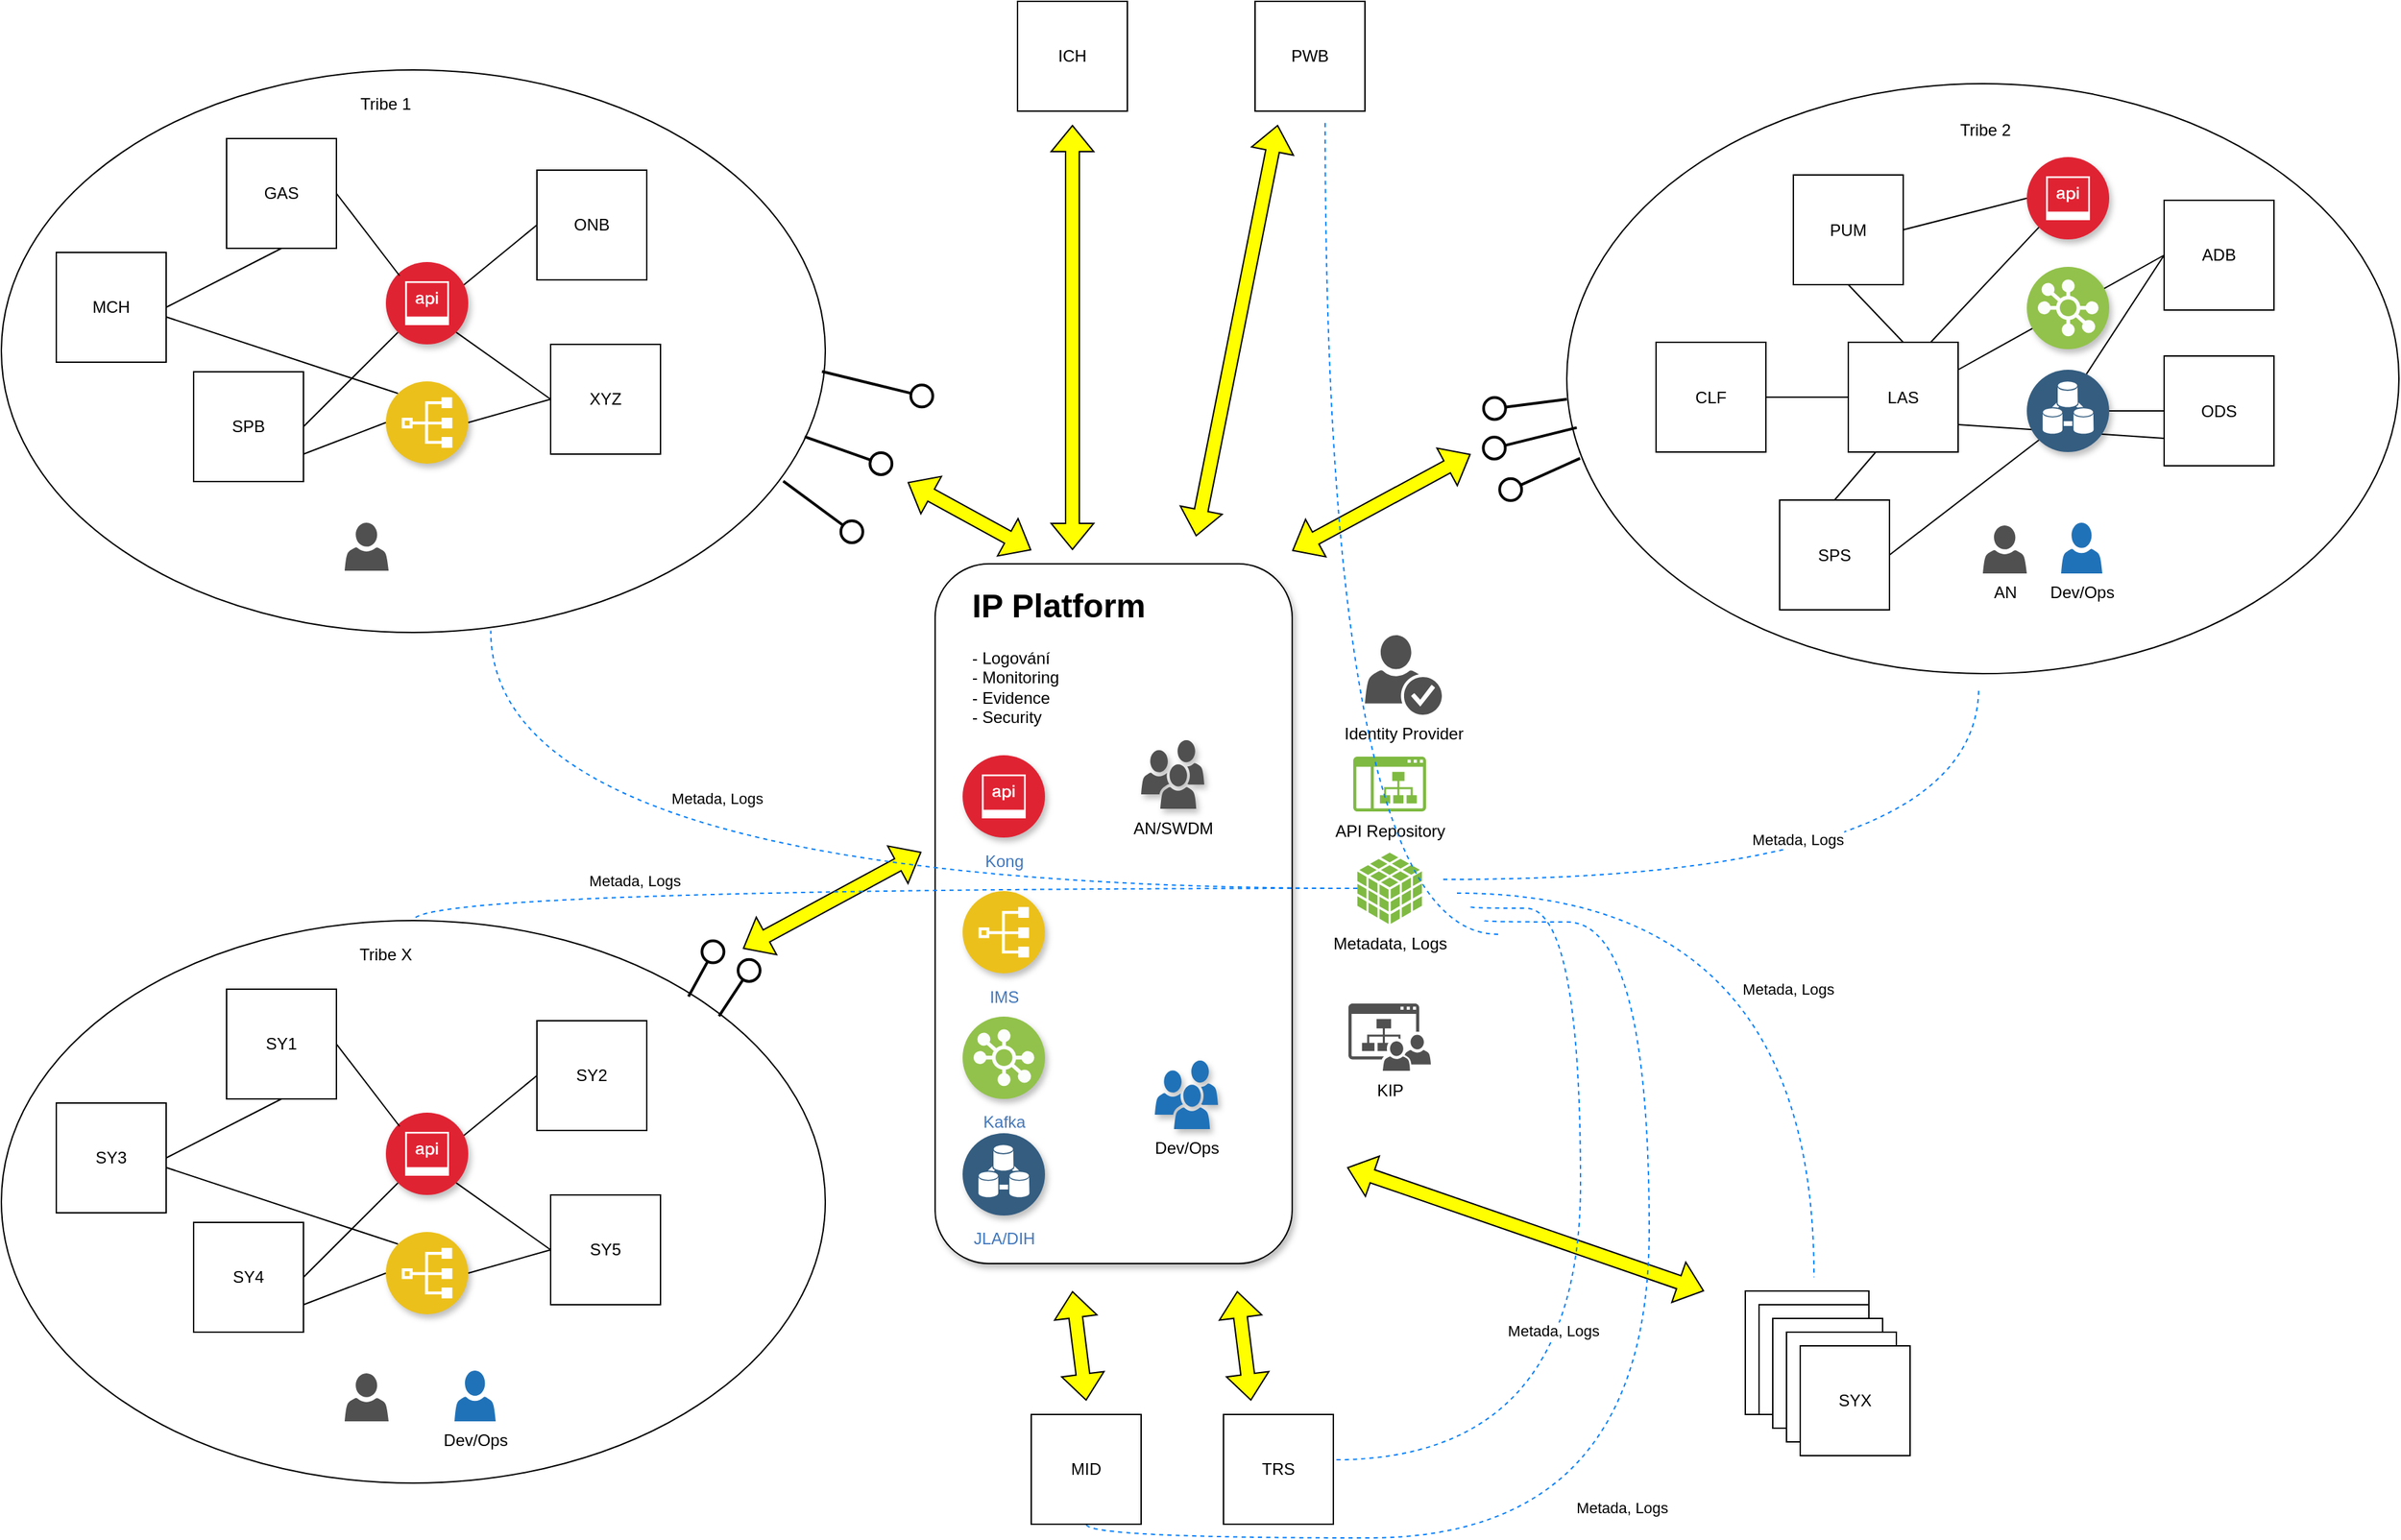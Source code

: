 <mxfile version="24.7.16" pages="2">
  <diagram name="IP to-be" id="IJSsZS_YuEGMHdV8JXdg">
    <mxGraphModel dx="2714" dy="1554" grid="1" gridSize="10" guides="1" tooltips="1" connect="1" arrows="1" fold="1" page="1" pageScale="1" pageWidth="827" pageHeight="1169" math="0" shadow="0">
      <root>
        <mxCell id="0" />
        <mxCell id="1" parent="0" />
        <mxCell id="OI-sxOpWTPTX0RnwA3bI-26" value="" style="group" parent="1" vertex="1" connectable="0">
          <mxGeometry x="880" y="430" width="260" height="510" as="geometry" />
        </mxCell>
        <mxCell id="OI-sxOpWTPTX0RnwA3bI-12" value="" style="rounded=1;whiteSpace=wrap;html=1;shadow=1;" parent="OI-sxOpWTPTX0RnwA3bI-26" vertex="1">
          <mxGeometry width="260" height="510" as="geometry" />
        </mxCell>
        <mxCell id="OI-sxOpWTPTX0RnwA3bI-1" value="Kong" style="image;aspect=fixed;perimeter=ellipsePerimeter;html=1;align=center;shadow=1;dashed=0;fontColor=#4277BB;labelBackgroundColor=default;fontSize=12;spacingTop=3;image=img/lib/ibm/security/api_security.svg;" parent="OI-sxOpWTPTX0RnwA3bI-26" vertex="1">
          <mxGeometry x="20" y="139.5" width="60" height="60" as="geometry" />
        </mxCell>
        <mxCell id="OI-sxOpWTPTX0RnwA3bI-2" value="IMS" style="image;aspect=fixed;perimeter=ellipsePerimeter;html=1;align=center;shadow=1;dashed=0;fontColor=#4277BB;labelBackgroundColor=default;fontSize=12;spacingTop=3;image=img/lib/ibm/applications/index.svg;" parent="OI-sxOpWTPTX0RnwA3bI-26" vertex="1">
          <mxGeometry x="20" y="238.5" width="60" height="60" as="geometry" />
        </mxCell>
        <mxCell id="OI-sxOpWTPTX0RnwA3bI-7" value="Kafka" style="image;aspect=fixed;perimeter=ellipsePerimeter;html=1;align=center;shadow=1;dashed=0;fontColor=#4277BB;labelBackgroundColor=default;fontSize=12;spacingTop=3;image=img/lib/ibm/vpc/LoadBalancerPool.svg;" parent="OI-sxOpWTPTX0RnwA3bI-26" vertex="1">
          <mxGeometry x="20" y="330" width="60" height="60" as="geometry" />
        </mxCell>
        <mxCell id="OI-sxOpWTPTX0RnwA3bI-9" value="JLA/DIH" style="image;aspect=fixed;perimeter=ellipsePerimeter;html=1;align=center;shadow=1;dashed=0;fontColor=#4277BB;labelBackgroundColor=default;fontSize=12;spacingTop=3;image=img/lib/ibm/data/device_registry.svg;" parent="OI-sxOpWTPTX0RnwA3bI-26" vertex="1">
          <mxGeometry x="20" y="415" width="60" height="60" as="geometry" />
        </mxCell>
        <mxCell id="OI-sxOpWTPTX0RnwA3bI-19" value="Dev/Ops" style="sketch=0;pointerEvents=1;shadow=1;dashed=0;html=1;strokeColor=none;labelPosition=center;verticalLabelPosition=bottom;verticalAlign=top;outlineConnect=0;align=center;shape=mxgraph.office.users.users;fillColor=#2072B8;" parent="OI-sxOpWTPTX0RnwA3bI-26" vertex="1">
          <mxGeometry x="160" y="362" width="46" height="50" as="geometry" />
        </mxCell>
        <mxCell id="OI-sxOpWTPTX0RnwA3bI-20" value="AN/SWDM" style="sketch=0;pointerEvents=1;shadow=1;dashed=0;html=1;strokeColor=none;fillColor=#505050;labelPosition=center;verticalLabelPosition=bottom;verticalAlign=top;outlineConnect=0;align=center;shape=mxgraph.office.users.users;" parent="OI-sxOpWTPTX0RnwA3bI-26" vertex="1">
          <mxGeometry x="150" y="128.5" width="46" height="50" as="geometry" />
        </mxCell>
        <mxCell id="OI-sxOpWTPTX0RnwA3bI-23" value="&lt;h1 style=&quot;margin-top: 0px;&quot;&gt;IP Platform&lt;/h1&gt;&lt;p&gt;- Logování&lt;br&gt;&lt;span style=&quot;background-color: initial;&quot;&gt;- Monitoring&lt;br&gt;&lt;/span&gt;&lt;span style=&quot;background-color: initial;&quot;&gt;- Evidence&lt;br&gt;&lt;/span&gt;&lt;span style=&quot;background-color: initial;&quot;&gt;- Security&lt;/span&gt;&lt;/p&gt;" style="text;html=1;whiteSpace=wrap;overflow=hidden;rounded=0;shadow=1;" parent="OI-sxOpWTPTX0RnwA3bI-26" vertex="1">
          <mxGeometry x="25" y="10" width="190" height="108.5" as="geometry" />
        </mxCell>
        <mxCell id="OI-sxOpWTPTX0RnwA3bI-29" value="TRS" style="whiteSpace=wrap;html=1;aspect=fixed;" parent="1" vertex="1">
          <mxGeometry x="1090" y="1050" width="80" height="80" as="geometry" />
        </mxCell>
        <mxCell id="OI-sxOpWTPTX0RnwA3bI-33" value="MID" style="whiteSpace=wrap;html=1;aspect=fixed;" parent="1" vertex="1">
          <mxGeometry x="950" y="1050" width="80" height="80" as="geometry" />
        </mxCell>
        <mxCell id="OI-sxOpWTPTX0RnwA3bI-37" value="ICH" style="whiteSpace=wrap;html=1;aspect=fixed;" parent="1" vertex="1">
          <mxGeometry x="940" y="20" width="80" height="80" as="geometry" />
        </mxCell>
        <mxCell id="OI-sxOpWTPTX0RnwA3bI-38" value="PWB" style="whiteSpace=wrap;html=1;aspect=fixed;" parent="1" vertex="1">
          <mxGeometry x="1113" y="20" width="80" height="80" as="geometry" />
        </mxCell>
        <mxCell id="OI-sxOpWTPTX0RnwA3bI-89" value="" style="group" parent="1" vertex="1" connectable="0">
          <mxGeometry x="1340" y="80" width="606" height="430" as="geometry" />
        </mxCell>
        <mxCell id="OI-sxOpWTPTX0RnwA3bI-47" value="" style="ellipse;whiteSpace=wrap;html=1;" parent="OI-sxOpWTPTX0RnwA3bI-89" vertex="1">
          <mxGeometry width="606" height="430" as="geometry" />
        </mxCell>
        <mxCell id="OI-sxOpWTPTX0RnwA3bI-22" value="Tribe 2" style="text;html=1;align=center;verticalAlign=middle;whiteSpace=wrap;rounded=0;" parent="OI-sxOpWTPTX0RnwA3bI-89" vertex="1">
          <mxGeometry x="275" y="13.5" width="60" height="40" as="geometry" />
        </mxCell>
        <mxCell id="OI-sxOpWTPTX0RnwA3bI-35" value="PUM" style="whiteSpace=wrap;html=1;aspect=fixed;" parent="OI-sxOpWTPTX0RnwA3bI-89" vertex="1">
          <mxGeometry x="165" y="66.5" width="80" height="80" as="geometry" />
        </mxCell>
        <mxCell id="OI-sxOpWTPTX0RnwA3bI-36" value="CLF" style="whiteSpace=wrap;html=1;aspect=fixed;" parent="OI-sxOpWTPTX0RnwA3bI-89" vertex="1">
          <mxGeometry x="65" y="188.5" width="80" height="80" as="geometry" />
        </mxCell>
        <mxCell id="OI-sxOpWTPTX0RnwA3bI-48" value="LAS" style="whiteSpace=wrap;html=1;aspect=fixed;" parent="OI-sxOpWTPTX0RnwA3bI-89" vertex="1">
          <mxGeometry x="205" y="188.5" width="80" height="80" as="geometry" />
        </mxCell>
        <mxCell id="OI-sxOpWTPTX0RnwA3bI-49" value="ODS" style="whiteSpace=wrap;html=1;aspect=fixed;" parent="OI-sxOpWTPTX0RnwA3bI-89" vertex="1">
          <mxGeometry x="435" y="198.5" width="80" height="80" as="geometry" />
        </mxCell>
        <mxCell id="OI-sxOpWTPTX0RnwA3bI-50" value="ADB" style="whiteSpace=wrap;html=1;aspect=fixed;" parent="OI-sxOpWTPTX0RnwA3bI-89" vertex="1">
          <mxGeometry x="435" y="85" width="80" height="80" as="geometry" />
        </mxCell>
        <mxCell id="OI-sxOpWTPTX0RnwA3bI-51" value="SPS" style="whiteSpace=wrap;html=1;aspect=fixed;" parent="OI-sxOpWTPTX0RnwA3bI-89" vertex="1">
          <mxGeometry x="155" y="303.5" width="80" height="80" as="geometry" />
        </mxCell>
        <mxCell id="OI-sxOpWTPTX0RnwA3bI-53" value="" style="image;aspect=fixed;perimeter=ellipsePerimeter;html=1;align=center;shadow=1;dashed=0;fontColor=#4277BB;labelBackgroundColor=default;fontSize=12;spacingTop=3;image=img/lib/ibm/security/api_security.svg;" parent="OI-sxOpWTPTX0RnwA3bI-89" vertex="1">
          <mxGeometry x="335" y="53.5" width="60" height="60" as="geometry" />
        </mxCell>
        <mxCell id="OI-sxOpWTPTX0RnwA3bI-77" value="" style="endArrow=none;html=1;rounded=0;entryX=0;entryY=1;entryDx=0;entryDy=0;exitX=1;exitY=0.5;exitDx=0;exitDy=0;" parent="OI-sxOpWTPTX0RnwA3bI-89" source="OI-sxOpWTPTX0RnwA3bI-51" target="OI-sxOpWTPTX0RnwA3bI-74" edge="1">
          <mxGeometry width="50" height="50" relative="1" as="geometry">
            <mxPoint x="225" y="403.5" as="sourcePoint" />
            <mxPoint x="275" y="353.5" as="targetPoint" />
          </mxGeometry>
        </mxCell>
        <mxCell id="OI-sxOpWTPTX0RnwA3bI-78" value="" style="endArrow=none;html=1;rounded=0;exitX=0.75;exitY=0;exitDx=0;exitDy=0;entryX=0;entryY=1;entryDx=0;entryDy=0;" parent="OI-sxOpWTPTX0RnwA3bI-89" source="OI-sxOpWTPTX0RnwA3bI-48" target="OI-sxOpWTPTX0RnwA3bI-53" edge="1">
          <mxGeometry width="50" height="50" relative="1" as="geometry">
            <mxPoint x="275" y="163.5" as="sourcePoint" />
            <mxPoint x="325" y="113.5" as="targetPoint" />
          </mxGeometry>
        </mxCell>
        <mxCell id="OI-sxOpWTPTX0RnwA3bI-79" value="" style="endArrow=none;html=1;rounded=0;entryX=0;entryY=0.5;entryDx=0;entryDy=0;exitX=0.75;exitY=0;exitDx=0;exitDy=0;" parent="OI-sxOpWTPTX0RnwA3bI-89" source="OI-sxOpWTPTX0RnwA3bI-74" target="OI-sxOpWTPTX0RnwA3bI-50" edge="1">
          <mxGeometry width="50" height="50" relative="1" as="geometry">
            <mxPoint x="225" y="403.5" as="sourcePoint" />
            <mxPoint x="275" y="353.5" as="targetPoint" />
          </mxGeometry>
        </mxCell>
        <mxCell id="OI-sxOpWTPTX0RnwA3bI-80" value="" style="endArrow=none;html=1;rounded=0;exitX=1;exitY=0.5;exitDx=0;exitDy=0;entryX=0;entryY=0.5;entryDx=0;entryDy=0;" parent="OI-sxOpWTPTX0RnwA3bI-89" source="OI-sxOpWTPTX0RnwA3bI-35" target="OI-sxOpWTPTX0RnwA3bI-53" edge="1">
          <mxGeometry width="50" height="50" relative="1" as="geometry">
            <mxPoint x="265" y="103.5" as="sourcePoint" />
            <mxPoint x="315" y="53.5" as="targetPoint" />
          </mxGeometry>
        </mxCell>
        <mxCell id="OI-sxOpWTPTX0RnwA3bI-81" value="" style="endArrow=none;html=1;rounded=0;entryX=0;entryY=0.5;entryDx=0;entryDy=0;exitX=1;exitY=0.5;exitDx=0;exitDy=0;" parent="OI-sxOpWTPTX0RnwA3bI-89" source="OI-sxOpWTPTX0RnwA3bI-74" target="OI-sxOpWTPTX0RnwA3bI-49" edge="1">
          <mxGeometry width="50" height="50" relative="1" as="geometry">
            <mxPoint x="225" y="463.5" as="sourcePoint" />
            <mxPoint x="275" y="413.5" as="targetPoint" />
          </mxGeometry>
        </mxCell>
        <mxCell id="OI-sxOpWTPTX0RnwA3bI-82" value="" style="endArrow=none;html=1;rounded=0;entryX=0;entryY=0.75;entryDx=0;entryDy=0;exitX=1;exitY=0.75;exitDx=0;exitDy=0;" parent="OI-sxOpWTPTX0RnwA3bI-89" source="OI-sxOpWTPTX0RnwA3bI-48" target="OI-sxOpWTPTX0RnwA3bI-49" edge="1">
          <mxGeometry width="50" height="50" relative="1" as="geometry">
            <mxPoint x="225" y="403.5" as="sourcePoint" />
            <mxPoint x="275" y="353.5" as="targetPoint" />
          </mxGeometry>
        </mxCell>
        <mxCell id="OI-sxOpWTPTX0RnwA3bI-83" value="" style="endArrow=none;html=1;rounded=0;entryX=0;entryY=0.5;entryDx=0;entryDy=0;exitX=1;exitY=0.25;exitDx=0;exitDy=0;" parent="OI-sxOpWTPTX0RnwA3bI-89" source="OI-sxOpWTPTX0RnwA3bI-48" target="OI-sxOpWTPTX0RnwA3bI-50" edge="1">
          <mxGeometry width="50" height="50" relative="1" as="geometry">
            <mxPoint x="395" y="493.5" as="sourcePoint" />
            <mxPoint x="445" y="443.5" as="targetPoint" />
          </mxGeometry>
        </mxCell>
        <mxCell id="OI-sxOpWTPTX0RnwA3bI-64" value="" style="image;aspect=fixed;perimeter=ellipsePerimeter;html=1;align=center;shadow=1;dashed=0;fontColor=#4277BB;labelBackgroundColor=default;fontSize=12;spacingTop=3;image=img/lib/ibm/vpc/LoadBalancerPool.svg;" parent="OI-sxOpWTPTX0RnwA3bI-89" vertex="1">
          <mxGeometry x="335" y="133.5" width="60" height="60" as="geometry" />
        </mxCell>
        <mxCell id="OI-sxOpWTPTX0RnwA3bI-74" value="" style="image;aspect=fixed;perimeter=ellipsePerimeter;html=1;align=center;shadow=1;dashed=0;fontColor=#4277BB;labelBackgroundColor=default;fontSize=12;spacingTop=3;image=img/lib/ibm/data/device_registry.svg;" parent="OI-sxOpWTPTX0RnwA3bI-89" vertex="1">
          <mxGeometry x="335" y="208.5" width="60" height="60" as="geometry" />
        </mxCell>
        <mxCell id="OI-sxOpWTPTX0RnwA3bI-84" value="" style="endArrow=none;html=1;rounded=0;entryX=0.5;entryY=1;entryDx=0;entryDy=0;exitX=0.5;exitY=0;exitDx=0;exitDy=0;" parent="OI-sxOpWTPTX0RnwA3bI-89" source="OI-sxOpWTPTX0RnwA3bI-48" target="OI-sxOpWTPTX0RnwA3bI-35" edge="1">
          <mxGeometry width="50" height="50" relative="1" as="geometry">
            <mxPoint x="225" y="403.5" as="sourcePoint" />
            <mxPoint x="275" y="353.5" as="targetPoint" />
          </mxGeometry>
        </mxCell>
        <mxCell id="OI-sxOpWTPTX0RnwA3bI-86" value="" style="endArrow=none;html=1;rounded=0;entryX=1;entryY=0.5;entryDx=0;entryDy=0;exitX=0;exitY=0.5;exitDx=0;exitDy=0;" parent="OI-sxOpWTPTX0RnwA3bI-89" source="OI-sxOpWTPTX0RnwA3bI-48" target="OI-sxOpWTPTX0RnwA3bI-36" edge="1">
          <mxGeometry width="50" height="50" relative="1" as="geometry">
            <mxPoint x="225" y="403.5" as="sourcePoint" />
            <mxPoint x="275" y="353.5" as="targetPoint" />
          </mxGeometry>
        </mxCell>
        <mxCell id="OI-sxOpWTPTX0RnwA3bI-87" value="" style="endArrow=none;html=1;rounded=0;entryX=0.25;entryY=1;entryDx=0;entryDy=0;exitX=0.5;exitY=0;exitDx=0;exitDy=0;" parent="OI-sxOpWTPTX0RnwA3bI-89" source="OI-sxOpWTPTX0RnwA3bI-51" target="OI-sxOpWTPTX0RnwA3bI-48" edge="1">
          <mxGeometry width="50" height="50" relative="1" as="geometry">
            <mxPoint x="225" y="403.5" as="sourcePoint" />
            <mxPoint x="275" y="353.5" as="targetPoint" />
          </mxGeometry>
        </mxCell>
        <mxCell id="AGxWEszSMNjGvuthfFzn-10" value="AN" style="sketch=0;pointerEvents=1;shadow=0;dashed=0;html=1;strokeColor=none;fillColor=#505050;labelPosition=center;verticalLabelPosition=bottom;verticalAlign=top;outlineConnect=0;align=center;shape=mxgraph.office.users.user;" vertex="1" parent="OI-sxOpWTPTX0RnwA3bI-89">
          <mxGeometry x="303" y="322" width="32" height="35" as="geometry" />
        </mxCell>
        <mxCell id="AGxWEszSMNjGvuthfFzn-11" value="Dev/Ops" style="sketch=0;pointerEvents=1;shadow=0;dashed=0;html=1;strokeColor=none;labelPosition=center;verticalLabelPosition=bottom;verticalAlign=top;outlineConnect=0;align=center;shape=mxgraph.office.users.user;fillColor=#2072B8;" vertex="1" parent="OI-sxOpWTPTX0RnwA3bI-89">
          <mxGeometry x="360" y="320" width="30" height="37" as="geometry" />
        </mxCell>
        <mxCell id="OI-sxOpWTPTX0RnwA3bI-127" value="" style="group" parent="1" vertex="1" connectable="0">
          <mxGeometry x="200" y="70" width="600" height="410" as="geometry" />
        </mxCell>
        <mxCell id="OI-sxOpWTPTX0RnwA3bI-43" value="" style="ellipse;whiteSpace=wrap;html=1;" parent="OI-sxOpWTPTX0RnwA3bI-127" vertex="1">
          <mxGeometry width="600" height="410" as="geometry" />
        </mxCell>
        <mxCell id="OI-sxOpWTPTX0RnwA3bI-21" value="Tribe 1" style="text;html=1;align=center;verticalAlign=middle;whiteSpace=wrap;rounded=0;" parent="OI-sxOpWTPTX0RnwA3bI-127" vertex="1">
          <mxGeometry x="250" y="10" width="60" height="30" as="geometry" />
        </mxCell>
        <mxCell id="OI-sxOpWTPTX0RnwA3bI-32" value="XYZ" style="whiteSpace=wrap;html=1;aspect=fixed;" parent="OI-sxOpWTPTX0RnwA3bI-127" vertex="1">
          <mxGeometry x="400" y="200" width="80" height="80" as="geometry" />
        </mxCell>
        <mxCell id="OI-sxOpWTPTX0RnwA3bI-34" value="SPB" style="whiteSpace=wrap;html=1;aspect=fixed;" parent="OI-sxOpWTPTX0RnwA3bI-127" vertex="1">
          <mxGeometry x="140" y="220" width="80" height="80" as="geometry" />
        </mxCell>
        <mxCell id="OI-sxOpWTPTX0RnwA3bI-39" value="ONB" style="whiteSpace=wrap;html=1;aspect=fixed;" parent="OI-sxOpWTPTX0RnwA3bI-127" vertex="1">
          <mxGeometry x="390" y="73" width="80" height="80" as="geometry" />
        </mxCell>
        <mxCell id="OI-sxOpWTPTX0RnwA3bI-40" value="GAS" style="whiteSpace=wrap;html=1;aspect=fixed;" parent="OI-sxOpWTPTX0RnwA3bI-127" vertex="1">
          <mxGeometry x="164" y="50" width="80" height="80" as="geometry" />
        </mxCell>
        <mxCell id="OI-sxOpWTPTX0RnwA3bI-41" value="MCH" style="whiteSpace=wrap;html=1;aspect=fixed;" parent="OI-sxOpWTPTX0RnwA3bI-127" vertex="1">
          <mxGeometry x="40" y="133" width="80" height="80" as="geometry" />
        </mxCell>
        <mxCell id="OI-sxOpWTPTX0RnwA3bI-45" value="" style="image;aspect=fixed;perimeter=ellipsePerimeter;html=1;align=center;shadow=1;dashed=0;fontColor=#4277BB;labelBackgroundColor=default;fontSize=12;spacingTop=3;image=img/lib/ibm/security/api_security.svg;" parent="OI-sxOpWTPTX0RnwA3bI-127" vertex="1">
          <mxGeometry x="280" y="140" width="60" height="60" as="geometry" />
        </mxCell>
        <mxCell id="OI-sxOpWTPTX0RnwA3bI-117" value="" style="image;aspect=fixed;perimeter=ellipsePerimeter;html=1;align=center;shadow=1;dashed=0;fontColor=#4277BB;labelBackgroundColor=default;fontSize=12;spacingTop=3;image=img/lib/ibm/applications/index.svg;" parent="OI-sxOpWTPTX0RnwA3bI-127" vertex="1">
          <mxGeometry x="280" y="227" width="60" height="60" as="geometry" />
        </mxCell>
        <mxCell id="OI-sxOpWTPTX0RnwA3bI-118" value="" style="endArrow=none;html=1;rounded=0;entryX=1;entryY=0.5;entryDx=0;entryDy=0;exitX=0;exitY=1;exitDx=0;exitDy=0;" parent="OI-sxOpWTPTX0RnwA3bI-127" source="OI-sxOpWTPTX0RnwA3bI-45" target="OI-sxOpWTPTX0RnwA3bI-34" edge="1">
          <mxGeometry width="50" height="50" relative="1" as="geometry">
            <mxPoint x="540" y="520" as="sourcePoint" />
            <mxPoint x="590" y="470" as="targetPoint" />
          </mxGeometry>
        </mxCell>
        <mxCell id="OI-sxOpWTPTX0RnwA3bI-119" value="" style="endArrow=none;html=1;rounded=0;entryX=0;entryY=0.5;entryDx=0;entryDy=0;exitX=1;exitY=1;exitDx=0;exitDy=0;" parent="OI-sxOpWTPTX0RnwA3bI-127" source="OI-sxOpWTPTX0RnwA3bI-45" target="OI-sxOpWTPTX0RnwA3bI-32" edge="1">
          <mxGeometry width="50" height="50" relative="1" as="geometry">
            <mxPoint x="540" y="520" as="sourcePoint" />
            <mxPoint x="590" y="470" as="targetPoint" />
          </mxGeometry>
        </mxCell>
        <mxCell id="OI-sxOpWTPTX0RnwA3bI-120" value="" style="endArrow=none;html=1;rounded=0;entryX=0;entryY=0.5;entryDx=0;entryDy=0;exitX=1;exitY=0.25;exitDx=0;exitDy=0;" parent="OI-sxOpWTPTX0RnwA3bI-127" source="OI-sxOpWTPTX0RnwA3bI-45" target="OI-sxOpWTPTX0RnwA3bI-39" edge="1">
          <mxGeometry width="50" height="50" relative="1" as="geometry">
            <mxPoint x="540" y="520" as="sourcePoint" />
            <mxPoint x="590" y="470" as="targetPoint" />
          </mxGeometry>
        </mxCell>
        <mxCell id="OI-sxOpWTPTX0RnwA3bI-121" value="" style="endArrow=none;html=1;rounded=0;entryX=1;entryY=0.5;entryDx=0;entryDy=0;exitX=0;exitY=0.5;exitDx=0;exitDy=0;" parent="OI-sxOpWTPTX0RnwA3bI-127" source="OI-sxOpWTPTX0RnwA3bI-32" target="OI-sxOpWTPTX0RnwA3bI-117" edge="1">
          <mxGeometry width="50" height="50" relative="1" as="geometry">
            <mxPoint x="540" y="520" as="sourcePoint" />
            <mxPoint x="590" y="470" as="targetPoint" />
          </mxGeometry>
        </mxCell>
        <mxCell id="OI-sxOpWTPTX0RnwA3bI-122" value="" style="endArrow=none;html=1;rounded=0;entryX=1;entryY=0.5;entryDx=0;entryDy=0;" parent="OI-sxOpWTPTX0RnwA3bI-127" target="OI-sxOpWTPTX0RnwA3bI-40" edge="1">
          <mxGeometry width="50" height="50" relative="1" as="geometry">
            <mxPoint x="290" y="150" as="sourcePoint" />
            <mxPoint x="590" y="470" as="targetPoint" />
          </mxGeometry>
        </mxCell>
        <mxCell id="OI-sxOpWTPTX0RnwA3bI-123" value="" style="endArrow=none;html=1;rounded=0;entryX=0.5;entryY=1;entryDx=0;entryDy=0;exitX=1;exitY=0.5;exitDx=0;exitDy=0;" parent="OI-sxOpWTPTX0RnwA3bI-127" source="OI-sxOpWTPTX0RnwA3bI-41" target="OI-sxOpWTPTX0RnwA3bI-40" edge="1">
          <mxGeometry width="50" height="50" relative="1" as="geometry">
            <mxPoint x="540" y="520" as="sourcePoint" />
            <mxPoint x="590" y="470" as="targetPoint" />
          </mxGeometry>
        </mxCell>
        <mxCell id="OI-sxOpWTPTX0RnwA3bI-124" value="" style="endArrow=none;html=1;rounded=0;exitX=0;exitY=0;exitDx=0;exitDy=0;" parent="OI-sxOpWTPTX0RnwA3bI-127" source="OI-sxOpWTPTX0RnwA3bI-117" edge="1">
          <mxGeometry width="50" height="50" relative="1" as="geometry">
            <mxPoint x="540" y="520" as="sourcePoint" />
            <mxPoint x="120" y="180" as="targetPoint" />
          </mxGeometry>
        </mxCell>
        <mxCell id="OI-sxOpWTPTX0RnwA3bI-125" value="" style="endArrow=none;html=1;rounded=0;exitX=0;exitY=0.5;exitDx=0;exitDy=0;entryX=1;entryY=0.75;entryDx=0;entryDy=0;" parent="OI-sxOpWTPTX0RnwA3bI-127" source="OI-sxOpWTPTX0RnwA3bI-117" target="OI-sxOpWTPTX0RnwA3bI-34" edge="1">
          <mxGeometry width="50" height="50" relative="1" as="geometry">
            <mxPoint x="540" y="520" as="sourcePoint" />
            <mxPoint x="220" y="270" as="targetPoint" />
          </mxGeometry>
        </mxCell>
        <mxCell id="AGxWEszSMNjGvuthfFzn-9" value="" style="sketch=0;pointerEvents=1;shadow=0;dashed=0;html=1;strokeColor=none;fillColor=#505050;labelPosition=center;verticalLabelPosition=bottom;verticalAlign=top;outlineConnect=0;align=center;shape=mxgraph.office.users.user;" vertex="1" parent="OI-sxOpWTPTX0RnwA3bI-127">
          <mxGeometry x="250" y="330" width="32" height="35" as="geometry" />
        </mxCell>
        <mxCell id="AGxWEszSMNjGvuthfFzn-4" value="KIP" style="sketch=0;pointerEvents=1;shadow=0;dashed=0;html=1;strokeColor=none;fillColor=#505050;labelPosition=center;verticalLabelPosition=bottom;verticalAlign=top;outlineConnect=0;align=center;shape=mxgraph.office.sites.site_team;" vertex="1" parent="1">
          <mxGeometry x="1181" y="750.5" width="60" height="49" as="geometry" />
        </mxCell>
        <mxCell id="AGxWEszSMNjGvuthfFzn-5" value="API Repository" style="sketch=0;pointerEvents=1;shadow=0;dashed=0;html=1;strokeColor=none;labelPosition=center;verticalLabelPosition=bottom;verticalAlign=top;outlineConnect=0;align=center;shape=mxgraph.office.sites.subsite;fillColor=#7FBA42;" vertex="1" parent="1">
          <mxGeometry x="1184.5" y="570.5" width="53" height="40" as="geometry" />
        </mxCell>
        <mxCell id="AGxWEszSMNjGvuthfFzn-7" value="Identity Provider" style="sketch=0;pointerEvents=1;shadow=0;dashed=0;html=1;strokeColor=none;fillColor=#505050;labelPosition=center;verticalLabelPosition=bottom;verticalAlign=top;outlineConnect=0;align=center;shape=mxgraph.office.security.credentials;" vertex="1" parent="1">
          <mxGeometry x="1193" y="482" width="56" height="58" as="geometry" />
        </mxCell>
        <mxCell id="AGxWEszSMNjGvuthfFzn-8" value="Metadata, Logs" style="sketch=0;shadow=0;dashed=0;html=1;strokeColor=none;labelPosition=center;verticalLabelPosition=bottom;verticalAlign=top;outlineConnect=0;align=center;shape=mxgraph.office.databases.database_cube;fillColor=#7FBA42;" vertex="1" parent="1">
          <mxGeometry x="1187.5" y="640.5" width="47" height="52" as="geometry" />
        </mxCell>
        <mxCell id="AGxWEszSMNjGvuthfFzn-12" value="" style="group" vertex="1" connectable="0" parent="1">
          <mxGeometry x="200" y="690" width="600" height="410" as="geometry" />
        </mxCell>
        <mxCell id="AGxWEszSMNjGvuthfFzn-13" value="" style="ellipse;whiteSpace=wrap;html=1;" vertex="1" parent="AGxWEszSMNjGvuthfFzn-12">
          <mxGeometry width="600" height="410" as="geometry" />
        </mxCell>
        <mxCell id="AGxWEszSMNjGvuthfFzn-14" value="Tribe X" style="text;html=1;align=center;verticalAlign=middle;whiteSpace=wrap;rounded=0;" vertex="1" parent="AGxWEszSMNjGvuthfFzn-12">
          <mxGeometry x="250" y="10" width="60" height="30" as="geometry" />
        </mxCell>
        <mxCell id="AGxWEszSMNjGvuthfFzn-15" value="SY5" style="whiteSpace=wrap;html=1;aspect=fixed;" vertex="1" parent="AGxWEszSMNjGvuthfFzn-12">
          <mxGeometry x="400" y="200" width="80" height="80" as="geometry" />
        </mxCell>
        <mxCell id="AGxWEszSMNjGvuthfFzn-16" value="SY4" style="whiteSpace=wrap;html=1;aspect=fixed;" vertex="1" parent="AGxWEszSMNjGvuthfFzn-12">
          <mxGeometry x="140" y="220" width="80" height="80" as="geometry" />
        </mxCell>
        <mxCell id="AGxWEszSMNjGvuthfFzn-17" value="SY2" style="whiteSpace=wrap;html=1;aspect=fixed;" vertex="1" parent="AGxWEszSMNjGvuthfFzn-12">
          <mxGeometry x="390" y="73" width="80" height="80" as="geometry" />
        </mxCell>
        <mxCell id="AGxWEszSMNjGvuthfFzn-18" value="SY1" style="whiteSpace=wrap;html=1;aspect=fixed;" vertex="1" parent="AGxWEszSMNjGvuthfFzn-12">
          <mxGeometry x="164" y="50" width="80" height="80" as="geometry" />
        </mxCell>
        <mxCell id="AGxWEszSMNjGvuthfFzn-19" value="SY3" style="whiteSpace=wrap;html=1;aspect=fixed;" vertex="1" parent="AGxWEszSMNjGvuthfFzn-12">
          <mxGeometry x="40" y="133" width="80" height="80" as="geometry" />
        </mxCell>
        <mxCell id="AGxWEszSMNjGvuthfFzn-20" value="" style="image;aspect=fixed;perimeter=ellipsePerimeter;html=1;align=center;shadow=1;dashed=0;fontColor=#4277BB;labelBackgroundColor=default;fontSize=12;spacingTop=3;image=img/lib/ibm/security/api_security.svg;" vertex="1" parent="AGxWEszSMNjGvuthfFzn-12">
          <mxGeometry x="280" y="140" width="60" height="60" as="geometry" />
        </mxCell>
        <mxCell id="AGxWEszSMNjGvuthfFzn-21" value="" style="image;aspect=fixed;perimeter=ellipsePerimeter;html=1;align=center;shadow=1;dashed=0;fontColor=#4277BB;labelBackgroundColor=default;fontSize=12;spacingTop=3;image=img/lib/ibm/applications/index.svg;" vertex="1" parent="AGxWEszSMNjGvuthfFzn-12">
          <mxGeometry x="280" y="227" width="60" height="60" as="geometry" />
        </mxCell>
        <mxCell id="AGxWEszSMNjGvuthfFzn-22" value="" style="endArrow=none;html=1;rounded=0;entryX=1;entryY=0.5;entryDx=0;entryDy=0;exitX=0;exitY=1;exitDx=0;exitDy=0;" edge="1" parent="AGxWEszSMNjGvuthfFzn-12" source="AGxWEszSMNjGvuthfFzn-20" target="AGxWEszSMNjGvuthfFzn-16">
          <mxGeometry width="50" height="50" relative="1" as="geometry">
            <mxPoint x="540" y="520" as="sourcePoint" />
            <mxPoint x="590" y="470" as="targetPoint" />
          </mxGeometry>
        </mxCell>
        <mxCell id="AGxWEszSMNjGvuthfFzn-23" value="" style="endArrow=none;html=1;rounded=0;entryX=0;entryY=0.5;entryDx=0;entryDy=0;exitX=1;exitY=1;exitDx=0;exitDy=0;" edge="1" parent="AGxWEszSMNjGvuthfFzn-12" source="AGxWEszSMNjGvuthfFzn-20" target="AGxWEszSMNjGvuthfFzn-15">
          <mxGeometry width="50" height="50" relative="1" as="geometry">
            <mxPoint x="540" y="520" as="sourcePoint" />
            <mxPoint x="590" y="470" as="targetPoint" />
          </mxGeometry>
        </mxCell>
        <mxCell id="AGxWEszSMNjGvuthfFzn-24" value="" style="endArrow=none;html=1;rounded=0;entryX=0;entryY=0.5;entryDx=0;entryDy=0;exitX=1;exitY=0.25;exitDx=0;exitDy=0;" edge="1" parent="AGxWEszSMNjGvuthfFzn-12" source="AGxWEszSMNjGvuthfFzn-20" target="AGxWEszSMNjGvuthfFzn-17">
          <mxGeometry width="50" height="50" relative="1" as="geometry">
            <mxPoint x="540" y="520" as="sourcePoint" />
            <mxPoint x="590" y="470" as="targetPoint" />
          </mxGeometry>
        </mxCell>
        <mxCell id="AGxWEszSMNjGvuthfFzn-25" value="" style="endArrow=none;html=1;rounded=0;entryX=1;entryY=0.5;entryDx=0;entryDy=0;exitX=0;exitY=0.5;exitDx=0;exitDy=0;" edge="1" parent="AGxWEszSMNjGvuthfFzn-12" source="AGxWEszSMNjGvuthfFzn-15" target="AGxWEszSMNjGvuthfFzn-21">
          <mxGeometry width="50" height="50" relative="1" as="geometry">
            <mxPoint x="540" y="520" as="sourcePoint" />
            <mxPoint x="590" y="470" as="targetPoint" />
          </mxGeometry>
        </mxCell>
        <mxCell id="AGxWEszSMNjGvuthfFzn-26" value="" style="endArrow=none;html=1;rounded=0;entryX=1;entryY=0.5;entryDx=0;entryDy=0;" edge="1" parent="AGxWEszSMNjGvuthfFzn-12" target="AGxWEszSMNjGvuthfFzn-18">
          <mxGeometry width="50" height="50" relative="1" as="geometry">
            <mxPoint x="290" y="150" as="sourcePoint" />
            <mxPoint x="590" y="470" as="targetPoint" />
          </mxGeometry>
        </mxCell>
        <mxCell id="AGxWEszSMNjGvuthfFzn-27" value="" style="endArrow=none;html=1;rounded=0;entryX=0.5;entryY=1;entryDx=0;entryDy=0;exitX=1;exitY=0.5;exitDx=0;exitDy=0;" edge="1" parent="AGxWEszSMNjGvuthfFzn-12" source="AGxWEszSMNjGvuthfFzn-19" target="AGxWEszSMNjGvuthfFzn-18">
          <mxGeometry width="50" height="50" relative="1" as="geometry">
            <mxPoint x="540" y="520" as="sourcePoint" />
            <mxPoint x="590" y="470" as="targetPoint" />
          </mxGeometry>
        </mxCell>
        <mxCell id="AGxWEszSMNjGvuthfFzn-28" value="" style="endArrow=none;html=1;rounded=0;exitX=0;exitY=0;exitDx=0;exitDy=0;" edge="1" parent="AGxWEszSMNjGvuthfFzn-12" source="AGxWEszSMNjGvuthfFzn-21">
          <mxGeometry width="50" height="50" relative="1" as="geometry">
            <mxPoint x="540" y="520" as="sourcePoint" />
            <mxPoint x="120" y="180" as="targetPoint" />
          </mxGeometry>
        </mxCell>
        <mxCell id="AGxWEszSMNjGvuthfFzn-29" value="" style="endArrow=none;html=1;rounded=0;exitX=0;exitY=0.5;exitDx=0;exitDy=0;entryX=1;entryY=0.75;entryDx=0;entryDy=0;" edge="1" parent="AGxWEszSMNjGvuthfFzn-12" source="AGxWEszSMNjGvuthfFzn-21" target="AGxWEszSMNjGvuthfFzn-16">
          <mxGeometry width="50" height="50" relative="1" as="geometry">
            <mxPoint x="540" y="520" as="sourcePoint" />
            <mxPoint x="220" y="270" as="targetPoint" />
          </mxGeometry>
        </mxCell>
        <mxCell id="AGxWEszSMNjGvuthfFzn-30" value="" style="sketch=0;pointerEvents=1;shadow=0;dashed=0;html=1;strokeColor=none;fillColor=#505050;labelPosition=center;verticalLabelPosition=bottom;verticalAlign=top;outlineConnect=0;align=center;shape=mxgraph.office.users.user;" vertex="1" parent="AGxWEszSMNjGvuthfFzn-12">
          <mxGeometry x="250" y="330" width="32" height="35" as="geometry" />
        </mxCell>
        <mxCell id="AGxWEszSMNjGvuthfFzn-31" value="Dev/Ops" style="sketch=0;pointerEvents=1;shadow=0;dashed=0;html=1;strokeColor=none;labelPosition=center;verticalLabelPosition=bottom;verticalAlign=top;outlineConnect=0;align=center;shape=mxgraph.office.users.user;fillColor=#2072B8;" vertex="1" parent="AGxWEszSMNjGvuthfFzn-12">
          <mxGeometry x="330" y="328" width="30" height="37" as="geometry" />
        </mxCell>
        <mxCell id="AGxWEszSMNjGvuthfFzn-41" value="" style="endArrow=circle;html=1;rounded=0;exitX=0.871;exitY=0.17;exitDx=0;exitDy=0;exitPerimeter=0;strokeWidth=2;startArrow=none;startFill=0;endFill=0;" edge="1" parent="AGxWEszSMNjGvuthfFzn-12" source="AGxWEszSMNjGvuthfFzn-13">
          <mxGeometry width="50" height="50" relative="1" as="geometry">
            <mxPoint x="507" y="-10" as="sourcePoint" />
            <mxPoint x="550" y="28" as="targetPoint" />
          </mxGeometry>
        </mxCell>
        <mxCell id="AGxWEszSMNjGvuthfFzn-32" value="SYX" style="whiteSpace=wrap;html=1;aspect=fixed;" vertex="1" parent="1">
          <mxGeometry x="1470" y="960" width="90" height="90" as="geometry" />
        </mxCell>
        <mxCell id="AGxWEszSMNjGvuthfFzn-33" value="SYX" style="whiteSpace=wrap;html=1;aspect=fixed;" vertex="1" parent="1">
          <mxGeometry x="1480" y="970" width="80" height="80" as="geometry" />
        </mxCell>
        <mxCell id="AGxWEszSMNjGvuthfFzn-34" value="SYX" style="whiteSpace=wrap;html=1;aspect=fixed;" vertex="1" parent="1">
          <mxGeometry x="1490" y="980" width="80" height="80" as="geometry" />
        </mxCell>
        <mxCell id="AGxWEszSMNjGvuthfFzn-35" value="SYX" style="whiteSpace=wrap;html=1;aspect=fixed;" vertex="1" parent="1">
          <mxGeometry x="1500" y="990" width="80" height="80" as="geometry" />
        </mxCell>
        <mxCell id="AGxWEszSMNjGvuthfFzn-36" value="SYX" style="whiteSpace=wrap;html=1;aspect=fixed;" vertex="1" parent="1">
          <mxGeometry x="1510" y="1000" width="80" height="80" as="geometry" />
        </mxCell>
        <mxCell id="AGxWEszSMNjGvuthfFzn-37" value="" style="endArrow=circle;html=1;rounded=0;exitX=0.996;exitY=0.536;exitDx=0;exitDy=0;exitPerimeter=0;strokeWidth=2;startArrow=none;startFill=0;endFill=0;" edge="1" parent="1" source="OI-sxOpWTPTX0RnwA3bI-43">
          <mxGeometry width="50" height="50" relative="1" as="geometry">
            <mxPoint x="710.0" y="511.17" as="sourcePoint" />
            <mxPoint x="880" y="310" as="targetPoint" />
          </mxGeometry>
        </mxCell>
        <mxCell id="AGxWEszSMNjGvuthfFzn-39" value="" style="endArrow=circle;html=1;rounded=0;exitX=0.949;exitY=0.731;exitDx=0;exitDy=0;exitPerimeter=0;strokeWidth=2;startArrow=none;startFill=0;endFill=0;" edge="1" parent="1" source="OI-sxOpWTPTX0RnwA3bI-43">
          <mxGeometry width="50" height="50" relative="1" as="geometry">
            <mxPoint x="775.0" y="370.0" as="sourcePoint" />
            <mxPoint x="827.4" y="412.55" as="targetPoint" />
          </mxGeometry>
        </mxCell>
        <mxCell id="AGxWEszSMNjGvuthfFzn-38" value="" style="endArrow=circle;html=1;rounded=0;strokeWidth=2;startArrow=none;startFill=0;endFill=0;exitX=0.975;exitY=0.652;exitDx=0;exitDy=0;exitPerimeter=0;" edge="1" parent="1" source="OI-sxOpWTPTX0RnwA3bI-43">
          <mxGeometry width="50" height="50" relative="1" as="geometry">
            <mxPoint x="912.8" y="200.0" as="sourcePoint" />
            <mxPoint x="850" y="360.31" as="targetPoint" />
          </mxGeometry>
        </mxCell>
        <mxCell id="AGxWEszSMNjGvuthfFzn-40" value="" style="endArrow=circle;html=1;rounded=0;exitX=0.834;exitY=0.135;exitDx=0;exitDy=0;exitPerimeter=0;strokeWidth=2;startArrow=none;startFill=0;endFill=0;" edge="1" parent="1" source="AGxWEszSMNjGvuthfFzn-13">
          <mxGeometry width="50" height="50" relative="1" as="geometry">
            <mxPoint x="680" y="666" as="sourcePoint" />
            <mxPoint x="723" y="704" as="targetPoint" />
          </mxGeometry>
        </mxCell>
        <mxCell id="AGxWEszSMNjGvuthfFzn-42" value="" style="endArrow=circle;html=1;rounded=0;strokeWidth=2;startArrow=none;startFill=0;endFill=0;" edge="1" parent="1">
          <mxGeometry width="50" height="50" relative="1" as="geometry">
            <mxPoint x="1340" y="310" as="sourcePoint" />
            <mxPoint x="1277.5" y="318" as="targetPoint" />
          </mxGeometry>
        </mxCell>
        <mxCell id="AGxWEszSMNjGvuthfFzn-43" value="" style="endArrow=circle;html=1;rounded=0;strokeWidth=2;startArrow=none;startFill=0;endFill=0;exitX=0.012;exitY=0.583;exitDx=0;exitDy=0;exitPerimeter=0;" edge="1" parent="1" source="OI-sxOpWTPTX0RnwA3bI-47">
          <mxGeometry width="50" height="50" relative="1" as="geometry">
            <mxPoint x="1340" y="340" as="sourcePoint" />
            <mxPoint x="1277.5" y="348" as="targetPoint" />
          </mxGeometry>
        </mxCell>
        <mxCell id="AGxWEszSMNjGvuthfFzn-44" value="" style="endArrow=circle;html=1;rounded=0;strokeWidth=2;startArrow=none;startFill=0;endFill=0;exitX=0.016;exitY=0.635;exitDx=0;exitDy=0;exitPerimeter=0;" edge="1" parent="1" source="OI-sxOpWTPTX0RnwA3bI-47">
          <mxGeometry width="50" height="50" relative="1" as="geometry">
            <mxPoint x="1360" y="330" as="sourcePoint" />
            <mxPoint x="1290" y="380" as="targetPoint" />
          </mxGeometry>
        </mxCell>
        <mxCell id="AGxWEszSMNjGvuthfFzn-45" value="" style="shape=flexArrow;endArrow=classic;startArrow=classic;html=1;rounded=0;fillColor=#FFFF00;" edge="1" parent="1">
          <mxGeometry width="100" height="100" relative="1" as="geometry">
            <mxPoint x="740" y="710.5" as="sourcePoint" />
            <mxPoint x="870" y="640" as="targetPoint" />
          </mxGeometry>
        </mxCell>
        <mxCell id="AGxWEszSMNjGvuthfFzn-46" value="" style="shape=flexArrow;endArrow=classic;startArrow=classic;html=1;rounded=0;fillColor=#FFFF00;" edge="1" parent="1">
          <mxGeometry width="100" height="100" relative="1" as="geometry">
            <mxPoint x="860" y="370.5" as="sourcePoint" />
            <mxPoint x="950" y="420" as="targetPoint" />
          </mxGeometry>
        </mxCell>
        <mxCell id="AGxWEszSMNjGvuthfFzn-47" value="" style="shape=flexArrow;endArrow=classic;startArrow=classic;html=1;rounded=0;fillColor=#FFFF00;" edge="1" parent="1">
          <mxGeometry width="100" height="100" relative="1" as="geometry">
            <mxPoint x="980" y="420" as="sourcePoint" />
            <mxPoint x="980" y="110" as="targetPoint" />
          </mxGeometry>
        </mxCell>
        <mxCell id="AGxWEszSMNjGvuthfFzn-48" value="" style="shape=flexArrow;endArrow=classic;startArrow=classic;html=1;rounded=0;fillColor=#FFFF00;entryX=0.5;entryY=1;entryDx=0;entryDy=0;" edge="1" parent="1">
          <mxGeometry width="100" height="100" relative="1" as="geometry">
            <mxPoint x="1070" y="410" as="sourcePoint" />
            <mxPoint x="1129.5" y="110" as="targetPoint" />
          </mxGeometry>
        </mxCell>
        <mxCell id="AGxWEszSMNjGvuthfFzn-49" value="" style="shape=flexArrow;endArrow=classic;startArrow=classic;html=1;rounded=0;fillColor=#FFFF00;" edge="1" parent="1">
          <mxGeometry width="100" height="100" relative="1" as="geometry">
            <mxPoint x="1140" y="420.5" as="sourcePoint" />
            <mxPoint x="1270" y="350" as="targetPoint" />
          </mxGeometry>
        </mxCell>
        <mxCell id="AGxWEszSMNjGvuthfFzn-50" value="" style="shape=flexArrow;endArrow=classic;startArrow=classic;html=1;rounded=0;fillColor=#FFFF00;" edge="1" parent="1">
          <mxGeometry width="100" height="100" relative="1" as="geometry">
            <mxPoint x="1180" y="870" as="sourcePoint" />
            <mxPoint x="1440" y="960" as="targetPoint" />
          </mxGeometry>
        </mxCell>
        <mxCell id="AGxWEszSMNjGvuthfFzn-51" value="" style="shape=flexArrow;endArrow=classic;startArrow=classic;html=1;rounded=0;fillColor=#FFFF00;" edge="1" parent="1">
          <mxGeometry width="100" height="100" relative="1" as="geometry">
            <mxPoint x="990" y="1040" as="sourcePoint" />
            <mxPoint x="980" y="960" as="targetPoint" />
          </mxGeometry>
        </mxCell>
        <mxCell id="AGxWEszSMNjGvuthfFzn-52" value="" style="shape=flexArrow;endArrow=classic;startArrow=classic;html=1;rounded=0;fillColor=#FFFF00;" edge="1" parent="1">
          <mxGeometry width="100" height="100" relative="1" as="geometry">
            <mxPoint x="1110" y="1040" as="sourcePoint" />
            <mxPoint x="1100" y="960" as="targetPoint" />
          </mxGeometry>
        </mxCell>
        <mxCell id="AGxWEszSMNjGvuthfFzn-53" value="" style="endArrow=none;dashed=1;html=1;rounded=0;entryX=0.495;entryY=1.023;entryDx=0;entryDy=0;entryPerimeter=0;edgeStyle=orthogonalEdgeStyle;curved=1;strokeColor=#007FFF;" edge="1" parent="1" target="OI-sxOpWTPTX0RnwA3bI-47">
          <mxGeometry width="50" height="50" relative="1" as="geometry">
            <mxPoint x="1250" y="660" as="sourcePoint" />
            <mxPoint x="1260" y="540" as="targetPoint" />
          </mxGeometry>
        </mxCell>
        <mxCell id="AGxWEszSMNjGvuthfFzn-54" value="Metada, Logs" style="edgeLabel;html=1;align=center;verticalAlign=middle;resizable=0;points=[];" vertex="1" connectable="0" parent="AGxWEszSMNjGvuthfFzn-53">
          <mxGeometry x="-0.03" y="30" relative="1" as="geometry">
            <mxPoint as="offset" />
          </mxGeometry>
        </mxCell>
        <mxCell id="AGxWEszSMNjGvuthfFzn-55" value="" style="endArrow=none;dashed=1;html=1;rounded=0;edgeStyle=orthogonalEdgeStyle;curved=1;strokeColor=#007FFF;" edge="1" parent="1">
          <mxGeometry width="50" height="50" relative="1" as="geometry">
            <mxPoint x="1260" y="670" as="sourcePoint" />
            <mxPoint x="1520" y="950" as="targetPoint" />
          </mxGeometry>
        </mxCell>
        <mxCell id="AGxWEszSMNjGvuthfFzn-56" value="Metada, Logs" style="edgeLabel;html=1;align=center;verticalAlign=middle;resizable=0;points=[];" vertex="1" connectable="0" parent="AGxWEszSMNjGvuthfFzn-55">
          <mxGeometry x="-0.03" y="30" relative="1" as="geometry">
            <mxPoint x="-50" y="68" as="offset" />
          </mxGeometry>
        </mxCell>
        <mxCell id="AGxWEszSMNjGvuthfFzn-57" value="" style="endArrow=none;dashed=1;html=1;rounded=0;edgeStyle=orthogonalEdgeStyle;curved=1;strokeColor=#007FFF;entryX=1.008;entryY=0.413;entryDx=0;entryDy=0;entryPerimeter=0;" edge="1" parent="1" target="OI-sxOpWTPTX0RnwA3bI-29">
          <mxGeometry width="50" height="50" relative="1" as="geometry">
            <mxPoint x="1270" y="680" as="sourcePoint" />
            <mxPoint x="1530" y="960" as="targetPoint" />
            <Array as="points">
              <mxPoint x="1270" y="681" />
              <mxPoint x="1350" y="681" />
              <mxPoint x="1350" y="1083" />
            </Array>
          </mxGeometry>
        </mxCell>
        <mxCell id="AGxWEszSMNjGvuthfFzn-58" value="Metada, Logs" style="edgeLabel;html=1;align=center;verticalAlign=middle;resizable=0;points=[];" vertex="1" connectable="0" parent="AGxWEszSMNjGvuthfFzn-57">
          <mxGeometry x="-0.03" y="30" relative="1" as="geometry">
            <mxPoint x="-50" y="68" as="offset" />
          </mxGeometry>
        </mxCell>
        <mxCell id="AGxWEszSMNjGvuthfFzn-59" value="" style="endArrow=none;dashed=1;html=1;rounded=0;edgeStyle=orthogonalEdgeStyle;curved=1;strokeColor=#007FFF;entryX=0.5;entryY=1;entryDx=0;entryDy=0;" edge="1" parent="1" target="OI-sxOpWTPTX0RnwA3bI-33">
          <mxGeometry width="50" height="50" relative="1" as="geometry">
            <mxPoint x="1280" y="690" as="sourcePoint" />
            <mxPoint x="1540" y="970" as="targetPoint" />
            <Array as="points">
              <mxPoint x="1280" y="691" />
              <mxPoint x="1400" y="691" />
              <mxPoint x="1400" y="1140" />
              <mxPoint x="990" y="1140" />
            </Array>
          </mxGeometry>
        </mxCell>
        <mxCell id="AGxWEszSMNjGvuthfFzn-60" value="Metada, Logs" style="edgeLabel;html=1;align=center;verticalAlign=middle;resizable=0;points=[];" vertex="1" connectable="0" parent="AGxWEszSMNjGvuthfFzn-59">
          <mxGeometry x="-0.03" y="30" relative="1" as="geometry">
            <mxPoint x="-50" y="68" as="offset" />
          </mxGeometry>
        </mxCell>
        <mxCell id="AGxWEszSMNjGvuthfFzn-61" value="" style="endArrow=none;dashed=1;html=1;rounded=0;edgeStyle=orthogonalEdgeStyle;curved=1;strokeColor=#007FFF;entryX=0.638;entryY=1.107;entryDx=0;entryDy=0;entryPerimeter=0;" edge="1" parent="1" target="OI-sxOpWTPTX0RnwA3bI-38">
          <mxGeometry width="50" height="50" relative="1" as="geometry">
            <mxPoint x="1290" y="700" as="sourcePoint" />
            <mxPoint x="1550" y="980" as="targetPoint" />
          </mxGeometry>
        </mxCell>
        <mxCell id="AGxWEszSMNjGvuthfFzn-63" value="" style="endArrow=none;dashed=1;html=1;rounded=0;edgeStyle=orthogonalEdgeStyle;curved=1;strokeColor=#007FFF;entryX=0.594;entryY=0.997;entryDx=0;entryDy=0;entryPerimeter=0;" edge="1" parent="1" source="AGxWEszSMNjGvuthfFzn-8" target="OI-sxOpWTPTX0RnwA3bI-43">
          <mxGeometry width="50" height="50" relative="1" as="geometry">
            <mxPoint x="1300" y="710" as="sourcePoint" />
            <mxPoint x="1560" y="990" as="targetPoint" />
          </mxGeometry>
        </mxCell>
        <mxCell id="AGxWEszSMNjGvuthfFzn-64" value="Metada, Logs" style="edgeLabel;html=1;align=center;verticalAlign=middle;resizable=0;points=[];" vertex="1" connectable="0" parent="AGxWEszSMNjGvuthfFzn-63">
          <mxGeometry x="-0.03" y="30" relative="1" as="geometry">
            <mxPoint x="-130" y="-36" as="offset" />
          </mxGeometry>
        </mxCell>
        <mxCell id="AGxWEszSMNjGvuthfFzn-65" value="" style="endArrow=none;dashed=1;html=1;rounded=0;edgeStyle=orthogonalEdgeStyle;curved=1;strokeColor=#007FFF;entryX=0.5;entryY=0;entryDx=0;entryDy=0;" edge="1" parent="1" source="AGxWEszSMNjGvuthfFzn-8" target="AGxWEszSMNjGvuthfFzn-13">
          <mxGeometry width="50" height="50" relative="1" as="geometry">
            <mxPoint x="1310" y="720" as="sourcePoint" />
            <mxPoint x="1570" y="1000" as="targetPoint" />
          </mxGeometry>
        </mxCell>
        <mxCell id="AGxWEszSMNjGvuthfFzn-66" value="Metada, Logs" style="edgeLabel;html=1;align=center;verticalAlign=middle;resizable=0;points=[];" vertex="1" connectable="0" parent="AGxWEszSMNjGvuthfFzn-65">
          <mxGeometry x="-0.03" y="30" relative="1" as="geometry">
            <mxPoint x="-122" y="-96" as="offset" />
          </mxGeometry>
        </mxCell>
      </root>
    </mxGraphModel>
  </diagram>
  <diagram name="IP as-is" id="QtgOuPGn8eXvE7eDJgSM">
    <mxGraphModel dx="2714" dy="1554" grid="1" gridSize="10" guides="1" tooltips="1" connect="1" arrows="1" fold="1" page="1" pageScale="1" pageWidth="827" pageHeight="1169" math="0" shadow="0">
      <root>
        <mxCell id="M4jOD0lBZfB8HU2ybOzn-0" />
        <mxCell id="M4jOD0lBZfB8HU2ybOzn-1" parent="M4jOD0lBZfB8HU2ybOzn-0" />
        <mxCell id="M4jOD0lBZfB8HU2ybOzn-2" value="" style="group" vertex="1" connectable="0" parent="M4jOD0lBZfB8HU2ybOzn-1">
          <mxGeometry x="880" y="430" width="260" height="510" as="geometry" />
        </mxCell>
        <mxCell id="M4jOD0lBZfB8HU2ybOzn-3" value="" style="rounded=1;whiteSpace=wrap;html=1;shadow=1;" vertex="1" parent="M4jOD0lBZfB8HU2ybOzn-2">
          <mxGeometry width="260" height="510" as="geometry" />
        </mxCell>
        <mxCell id="M4jOD0lBZfB8HU2ybOzn-4" value="Kong" style="image;aspect=fixed;perimeter=ellipsePerimeter;html=1;align=center;shadow=1;dashed=0;fontColor=#4277BB;labelBackgroundColor=default;fontSize=12;spacingTop=3;image=img/lib/ibm/security/api_security.svg;" vertex="1" parent="M4jOD0lBZfB8HU2ybOzn-2">
          <mxGeometry x="20" y="145.5" width="60" height="60" as="geometry" />
        </mxCell>
        <mxCell id="M4jOD0lBZfB8HU2ybOzn-5" value="IMS" style="image;aspect=fixed;perimeter=ellipsePerimeter;html=1;align=center;shadow=1;dashed=0;fontColor=#4277BB;labelBackgroundColor=default;fontSize=12;spacingTop=3;image=img/lib/ibm/applications/index.svg;" vertex="1" parent="M4jOD0lBZfB8HU2ybOzn-2">
          <mxGeometry x="20" y="234.5" width="60" height="60" as="geometry" />
        </mxCell>
        <mxCell id="M4jOD0lBZfB8HU2ybOzn-6" value="Kafka" style="image;aspect=fixed;perimeter=ellipsePerimeter;html=1;align=center;shadow=1;dashed=0;fontColor=#4277BB;labelBackgroundColor=default;fontSize=12;spacingTop=3;image=img/lib/ibm/vpc/LoadBalancerPool.svg;" vertex="1" parent="M4jOD0lBZfB8HU2ybOzn-2">
          <mxGeometry x="20" y="326" width="60" height="60" as="geometry" />
        </mxCell>
        <mxCell id="M4jOD0lBZfB8HU2ybOzn-7" value="JLA/DIH" style="image;aspect=fixed;perimeter=ellipsePerimeter;html=1;align=center;shadow=1;dashed=0;fontColor=#4277BB;labelBackgroundColor=default;fontSize=12;spacingTop=3;image=img/lib/ibm/data/device_registry.svg;" vertex="1" parent="M4jOD0lBZfB8HU2ybOzn-2">
          <mxGeometry x="20" y="415" width="60" height="60" as="geometry" />
        </mxCell>
        <mxCell id="M4jOD0lBZfB8HU2ybOzn-8" value="Dev/Ops" style="sketch=0;pointerEvents=1;shadow=1;dashed=0;html=1;strokeColor=none;labelPosition=center;verticalLabelPosition=bottom;verticalAlign=top;outlineConnect=0;align=center;shape=mxgraph.office.users.users;fillColor=#2072B8;" vertex="1" parent="M4jOD0lBZfB8HU2ybOzn-2">
          <mxGeometry x="140" y="372" width="46" height="50" as="geometry" />
        </mxCell>
        <mxCell id="M4jOD0lBZfB8HU2ybOzn-9" value="AN/SWDM" style="sketch=0;pointerEvents=1;shadow=1;dashed=0;html=1;strokeColor=none;fillColor=#505050;labelPosition=center;verticalLabelPosition=bottom;verticalAlign=top;outlineConnect=0;align=center;shape=mxgraph.office.users.users;" vertex="1" parent="M4jOD0lBZfB8HU2ybOzn-2">
          <mxGeometry x="140" y="198.5" width="46" height="50" as="geometry" />
        </mxCell>
        <mxCell id="M4jOD0lBZfB8HU2ybOzn-10" value="&lt;h1 style=&quot;margin-top: 0px;&quot;&gt;IP Platform&lt;/h1&gt;&lt;p&gt;- Logování&lt;br&gt;&lt;span style=&quot;background-color: initial;&quot;&gt;- Monitoring&lt;br&gt;&lt;/span&gt;&lt;span style=&quot;background-color: initial;&quot;&gt;- Evidence&lt;br&gt;&lt;/span&gt;&lt;span style=&quot;background-color: initial;&quot;&gt;- Security&lt;/span&gt;&lt;/p&gt;" style="text;html=1;whiteSpace=wrap;overflow=hidden;rounded=0;shadow=1;" vertex="1" parent="M4jOD0lBZfB8HU2ybOzn-2">
          <mxGeometry x="25" y="10" width="190" height="108.5" as="geometry" />
        </mxCell>
        <mxCell id="M4jOD0lBZfB8HU2ybOzn-11" value="TRS" style="whiteSpace=wrap;html=1;aspect=fixed;" vertex="1" parent="M4jOD0lBZfB8HU2ybOzn-1">
          <mxGeometry x="1090" y="1050" width="80" height="80" as="geometry" />
        </mxCell>
        <mxCell id="M4jOD0lBZfB8HU2ybOzn-12" value="MID" style="whiteSpace=wrap;html=1;aspect=fixed;" vertex="1" parent="M4jOD0lBZfB8HU2ybOzn-1">
          <mxGeometry x="950" y="1050" width="80" height="80" as="geometry" />
        </mxCell>
        <mxCell id="M4jOD0lBZfB8HU2ybOzn-13" value="ICH" style="whiteSpace=wrap;html=1;aspect=fixed;" vertex="1" parent="M4jOD0lBZfB8HU2ybOzn-1">
          <mxGeometry x="940" y="20" width="80" height="80" as="geometry" />
        </mxCell>
        <mxCell id="M4jOD0lBZfB8HU2ybOzn-14" value="PWB" style="whiteSpace=wrap;html=1;aspect=fixed;" vertex="1" parent="M4jOD0lBZfB8HU2ybOzn-1">
          <mxGeometry x="1113" y="20" width="80" height="80" as="geometry" />
        </mxCell>
        <mxCell id="M4jOD0lBZfB8HU2ybOzn-58" value="KIP" style="sketch=0;pointerEvents=1;shadow=0;dashed=0;html=1;strokeColor=none;fillColor=#505050;labelPosition=center;verticalLabelPosition=bottom;verticalAlign=top;outlineConnect=0;align=center;shape=mxgraph.office.sites.site_team;" vertex="1" parent="M4jOD0lBZfB8HU2ybOzn-1">
          <mxGeometry x="1181" y="750.5" width="60" height="49" as="geometry" />
        </mxCell>
        <mxCell id="M4jOD0lBZfB8HU2ybOzn-61" value="Logs" style="sketch=0;shadow=0;dashed=0;html=1;strokeColor=none;labelPosition=center;verticalLabelPosition=bottom;verticalAlign=top;outlineConnect=0;align=center;shape=mxgraph.office.databases.database_cube;fillColor=#7FBA42;" vertex="1" parent="M4jOD0lBZfB8HU2ybOzn-1">
          <mxGeometry x="1187.5" y="640.5" width="47" height="52" as="geometry" />
        </mxCell>
        <mxCell id="M4jOD0lBZfB8HU2ybOzn-83" value="SYX" style="whiteSpace=wrap;html=1;aspect=fixed;" vertex="1" parent="M4jOD0lBZfB8HU2ybOzn-1">
          <mxGeometry x="1470" y="960" width="90" height="90" as="geometry" />
        </mxCell>
        <mxCell id="M4jOD0lBZfB8HU2ybOzn-84" value="SYX" style="whiteSpace=wrap;html=1;aspect=fixed;" vertex="1" parent="M4jOD0lBZfB8HU2ybOzn-1">
          <mxGeometry x="1480" y="970" width="80" height="80" as="geometry" />
        </mxCell>
        <mxCell id="M4jOD0lBZfB8HU2ybOzn-85" value="SYX" style="whiteSpace=wrap;html=1;aspect=fixed;" vertex="1" parent="M4jOD0lBZfB8HU2ybOzn-1">
          <mxGeometry x="1490" y="980" width="80" height="80" as="geometry" />
        </mxCell>
        <mxCell id="M4jOD0lBZfB8HU2ybOzn-86" value="SYX" style="whiteSpace=wrap;html=1;aspect=fixed;" vertex="1" parent="M4jOD0lBZfB8HU2ybOzn-1">
          <mxGeometry x="1500" y="990" width="80" height="80" as="geometry" />
        </mxCell>
        <mxCell id="M4jOD0lBZfB8HU2ybOzn-87" value="SYX" style="whiteSpace=wrap;html=1;aspect=fixed;" vertex="1" parent="M4jOD0lBZfB8HU2ybOzn-1">
          <mxGeometry x="1510" y="1000" width="80" height="80" as="geometry" />
        </mxCell>
        <mxCell id="M4jOD0lBZfB8HU2ybOzn-95" value="" style="shape=flexArrow;endArrow=classic;startArrow=classic;html=1;rounded=0;fillColor=#FFFF00;" edge="1" parent="M4jOD0lBZfB8HU2ybOzn-1">
          <mxGeometry width="100" height="100" relative="1" as="geometry">
            <mxPoint x="380" y="850" as="sourcePoint" />
            <mxPoint x="820" y="670" as="targetPoint" />
          </mxGeometry>
        </mxCell>
        <mxCell id="M4jOD0lBZfB8HU2ybOzn-96" value="" style="shape=flexArrow;endArrow=classic;startArrow=classic;html=1;rounded=0;fillColor=#FFFF00;" edge="1" parent="M4jOD0lBZfB8HU2ybOzn-1">
          <mxGeometry width="100" height="100" relative="1" as="geometry">
            <mxPoint x="630" y="160" as="sourcePoint" />
            <mxPoint x="950" y="420" as="targetPoint" />
          </mxGeometry>
        </mxCell>
        <mxCell id="M4jOD0lBZfB8HU2ybOzn-97" value="" style="shape=flexArrow;endArrow=classic;startArrow=classic;html=1;rounded=0;fillColor=#FFFF00;" edge="1" parent="M4jOD0lBZfB8HU2ybOzn-1">
          <mxGeometry width="100" height="100" relative="1" as="geometry">
            <mxPoint x="980" y="420" as="sourcePoint" />
            <mxPoint x="980" y="110" as="targetPoint" />
          </mxGeometry>
        </mxCell>
        <mxCell id="M4jOD0lBZfB8HU2ybOzn-98" value="" style="shape=flexArrow;endArrow=classic;startArrow=classic;html=1;rounded=0;fillColor=#FFFF00;entryX=0.5;entryY=1;entryDx=0;entryDy=0;" edge="1" parent="M4jOD0lBZfB8HU2ybOzn-1">
          <mxGeometry width="100" height="100" relative="1" as="geometry">
            <mxPoint x="1070" y="410" as="sourcePoint" />
            <mxPoint x="1129.5" y="110" as="targetPoint" />
          </mxGeometry>
        </mxCell>
        <mxCell id="M4jOD0lBZfB8HU2ybOzn-99" value="" style="shape=flexArrow;endArrow=classic;startArrow=classic;html=1;rounded=0;fillColor=#FFFF00;" edge="1" parent="M4jOD0lBZfB8HU2ybOzn-1">
          <mxGeometry width="100" height="100" relative="1" as="geometry">
            <mxPoint x="1140" y="420.5" as="sourcePoint" />
            <mxPoint x="1350" y="190" as="targetPoint" />
          </mxGeometry>
        </mxCell>
        <mxCell id="M4jOD0lBZfB8HU2ybOzn-100" value="" style="shape=flexArrow;endArrow=classic;startArrow=classic;html=1;rounded=0;fillColor=#FFFF00;" edge="1" parent="M4jOD0lBZfB8HU2ybOzn-1">
          <mxGeometry width="100" height="100" relative="1" as="geometry">
            <mxPoint x="1180" y="870" as="sourcePoint" />
            <mxPoint x="1440" y="960" as="targetPoint" />
          </mxGeometry>
        </mxCell>
        <mxCell id="M4jOD0lBZfB8HU2ybOzn-101" value="" style="shape=flexArrow;endArrow=classic;startArrow=classic;html=1;rounded=0;fillColor=#FFFF00;" edge="1" parent="M4jOD0lBZfB8HU2ybOzn-1">
          <mxGeometry width="100" height="100" relative="1" as="geometry">
            <mxPoint x="990" y="1040" as="sourcePoint" />
            <mxPoint x="980" y="960" as="targetPoint" />
          </mxGeometry>
        </mxCell>
        <mxCell id="M4jOD0lBZfB8HU2ybOzn-102" value="" style="shape=flexArrow;endArrow=classic;startArrow=classic;html=1;rounded=0;fillColor=#FFFF00;" edge="1" parent="M4jOD0lBZfB8HU2ybOzn-1">
          <mxGeometry width="100" height="100" relative="1" as="geometry">
            <mxPoint x="1110" y="1040" as="sourcePoint" />
            <mxPoint x="1100" y="960" as="targetPoint" />
          </mxGeometry>
        </mxCell>
        <mxCell id="M4jOD0lBZfB8HU2ybOzn-43" value="SPB" style="whiteSpace=wrap;html=1;aspect=fixed;" vertex="1" parent="M4jOD0lBZfB8HU2ybOzn-1">
          <mxGeometry x="240" y="322" width="80" height="80" as="geometry" />
        </mxCell>
        <mxCell id="M4jOD0lBZfB8HU2ybOzn-44" value="ONB" style="whiteSpace=wrap;html=1;aspect=fixed;" vertex="1" parent="M4jOD0lBZfB8HU2ybOzn-1">
          <mxGeometry x="530" y="53.5" width="80" height="80" as="geometry" />
        </mxCell>
        <mxCell id="M4jOD0lBZfB8HU2ybOzn-45" value="GAS" style="whiteSpace=wrap;html=1;aspect=fixed;" vertex="1" parent="M4jOD0lBZfB8HU2ybOzn-1">
          <mxGeometry x="364" y="120" width="80" height="80" as="geometry" />
        </mxCell>
        <mxCell id="M4jOD0lBZfB8HU2ybOzn-46" value="MCH" style="whiteSpace=wrap;html=1;aspect=fixed;" vertex="1" parent="M4jOD0lBZfB8HU2ybOzn-1">
          <mxGeometry x="240" y="203" width="80" height="80" as="geometry" />
        </mxCell>
        <mxCell id="M4jOD0lBZfB8HU2ybOzn-65" value="SY5" style="whiteSpace=wrap;html=1;aspect=fixed;" vertex="1" parent="M4jOD0lBZfB8HU2ybOzn-1">
          <mxGeometry x="240" y="830" width="80" height="80" as="geometry" />
        </mxCell>
        <mxCell id="M4jOD0lBZfB8HU2ybOzn-66" value="SY4" style="whiteSpace=wrap;html=1;aspect=fixed;" vertex="1" parent="M4jOD0lBZfB8HU2ybOzn-1">
          <mxGeometry x="340" y="910" width="80" height="80" as="geometry" />
        </mxCell>
        <mxCell id="M4jOD0lBZfB8HU2ybOzn-67" value="SY2" style="whiteSpace=wrap;html=1;aspect=fixed;" vertex="1" parent="M4jOD0lBZfB8HU2ybOzn-1">
          <mxGeometry x="560" y="1020" width="80" height="80" as="geometry" />
        </mxCell>
        <mxCell id="M4jOD0lBZfB8HU2ybOzn-68" value="SY1" style="whiteSpace=wrap;html=1;aspect=fixed;" vertex="1" parent="M4jOD0lBZfB8HU2ybOzn-1">
          <mxGeometry x="670" y="1050" width="80" height="80" as="geometry" />
        </mxCell>
        <mxCell id="M4jOD0lBZfB8HU2ybOzn-69" value="SY3" style="whiteSpace=wrap;html=1;aspect=fixed;" vertex="1" parent="M4jOD0lBZfB8HU2ybOzn-1">
          <mxGeometry x="450" y="980" width="80" height="80" as="geometry" />
        </mxCell>
        <mxCell id="M4jOD0lBZfB8HU2ybOzn-18" value="PUM" style="whiteSpace=wrap;html=1;aspect=fixed;" vertex="1" parent="M4jOD0lBZfB8HU2ybOzn-1">
          <mxGeometry x="1470" y="80" width="80" height="80" as="geometry" />
        </mxCell>
        <mxCell id="M4jOD0lBZfB8HU2ybOzn-19" value="CLF" style="whiteSpace=wrap;html=1;aspect=fixed;" vertex="1" parent="M4jOD0lBZfB8HU2ybOzn-1">
          <mxGeometry x="1350" y="85" width="80" height="80" as="geometry" />
        </mxCell>
        <mxCell id="M4jOD0lBZfB8HU2ybOzn-20" value="LAS" style="whiteSpace=wrap;html=1;aspect=fixed;" vertex="1" parent="M4jOD0lBZfB8HU2ybOzn-1">
          <mxGeometry x="1550" y="240" width="80" height="80" as="geometry" />
        </mxCell>
        <mxCell id="M4jOD0lBZfB8HU2ybOzn-21" value="ODS" style="whiteSpace=wrap;html=1;aspect=fixed;" vertex="1" parent="M4jOD0lBZfB8HU2ybOzn-1">
          <mxGeometry x="1775" y="278.5" width="80" height="80" as="geometry" />
        </mxCell>
        <mxCell id="M4jOD0lBZfB8HU2ybOzn-22" value="ADB" style="whiteSpace=wrap;html=1;aspect=fixed;" vertex="1" parent="M4jOD0lBZfB8HU2ybOzn-1">
          <mxGeometry x="1775" y="165" width="80" height="80" as="geometry" />
        </mxCell>
        <mxCell id="M4jOD0lBZfB8HU2ybOzn-23" value="SPS" style="whiteSpace=wrap;html=1;aspect=fixed;" vertex="1" parent="M4jOD0lBZfB8HU2ybOzn-1">
          <mxGeometry x="1619" y="85" width="80" height="80" as="geometry" />
        </mxCell>
        <mxCell id="WmNcKWNbDTBCp_1kCuoV-0" value="" style="shape=flexArrow;endArrow=classic;startArrow=classic;html=1;rounded=0;fillColor=#FFFF00;" edge="1" parent="M4jOD0lBZfB8HU2ybOzn-1">
          <mxGeometry width="100" height="100" relative="1" as="geometry">
            <mxPoint x="460" y="210" as="sourcePoint" />
            <mxPoint x="850" y="438.5" as="targetPoint" />
          </mxGeometry>
        </mxCell>
        <mxCell id="WmNcKWNbDTBCp_1kCuoV-1" value="" style="shape=flexArrow;endArrow=classic;startArrow=classic;html=1;rounded=0;fillColor=#FFFF00;" edge="1" parent="M4jOD0lBZfB8HU2ybOzn-1">
          <mxGeometry width="100" height="100" relative="1" as="geometry">
            <mxPoint x="340" y="270" as="sourcePoint" />
            <mxPoint x="820" y="470" as="targetPoint" />
          </mxGeometry>
        </mxCell>
        <mxCell id="WmNcKWNbDTBCp_1kCuoV-2" value="" style="shape=flexArrow;endArrow=classic;startArrow=classic;html=1;rounded=0;fillColor=#FFFF00;" edge="1" parent="M4jOD0lBZfB8HU2ybOzn-1">
          <mxGeometry width="100" height="100" relative="1" as="geometry">
            <mxPoint x="1160" y="450.5" as="sourcePoint" />
            <mxPoint x="1500" y="180" as="targetPoint" />
          </mxGeometry>
        </mxCell>
        <mxCell id="WmNcKWNbDTBCp_1kCuoV-3" value="" style="shape=flexArrow;endArrow=classic;startArrow=classic;html=1;rounded=0;fillColor=#FFFF00;" edge="1" parent="M4jOD0lBZfB8HU2ybOzn-1">
          <mxGeometry width="100" height="100" relative="1" as="geometry">
            <mxPoint x="1180" y="470" as="sourcePoint" />
            <mxPoint x="1540" y="280" as="targetPoint" />
          </mxGeometry>
        </mxCell>
        <mxCell id="WmNcKWNbDTBCp_1kCuoV-4" value="" style="shape=flexArrow;endArrow=classic;startArrow=classic;html=1;rounded=0;fillColor=#FFFF00;" edge="1" parent="M4jOD0lBZfB8HU2ybOzn-1">
          <mxGeometry width="100" height="100" relative="1" as="geometry">
            <mxPoint x="440" y="940" as="sourcePoint" />
            <mxPoint x="830" y="720" as="targetPoint" />
          </mxGeometry>
        </mxCell>
        <mxCell id="WmNcKWNbDTBCp_1kCuoV-5" value="" style="shape=flexArrow;endArrow=classic;startArrow=classic;html=1;rounded=0;fillColor=#FFFF00;" edge="1" parent="M4jOD0lBZfB8HU2ybOzn-1">
          <mxGeometry width="100" height="100" relative="1" as="geometry">
            <mxPoint x="540" y="990" as="sourcePoint" />
            <mxPoint x="830" y="760" as="targetPoint" />
          </mxGeometry>
        </mxCell>
        <mxCell id="WmNcKWNbDTBCp_1kCuoV-6" value="" style="shape=flexArrow;endArrow=classic;startArrow=classic;html=1;rounded=0;fillColor=#FFFF00;" edge="1" parent="M4jOD0lBZfB8HU2ybOzn-1">
          <mxGeometry width="100" height="100" relative="1" as="geometry">
            <mxPoint x="640" y="1010" as="sourcePoint" />
            <mxPoint x="840" y="790" as="targetPoint" />
          </mxGeometry>
        </mxCell>
        <mxCell id="WmNcKWNbDTBCp_1kCuoV-7" value="" style="shape=flexArrow;endArrow=classic;startArrow=classic;html=1;rounded=0;fillColor=#FFFF00;" edge="1" parent="M4jOD0lBZfB8HU2ybOzn-1">
          <mxGeometry width="100" height="100" relative="1" as="geometry">
            <mxPoint x="730" y="1040" as="sourcePoint" />
            <mxPoint x="850" y="820" as="targetPoint" />
          </mxGeometry>
        </mxCell>
      </root>
    </mxGraphModel>
  </diagram>
</mxfile>
